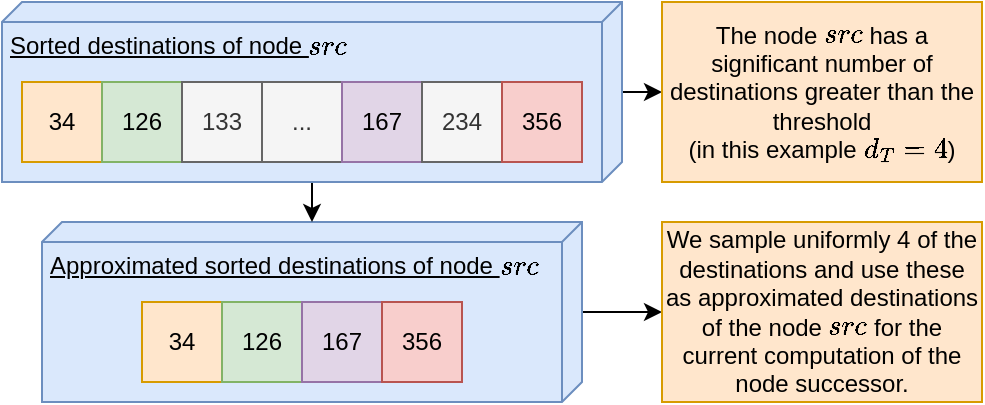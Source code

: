 <mxfile version="13.9.9" type="device"><diagram id="ZHqQR76KZ49ylPxTETEC" name="Pagina-1"><mxGraphModel dx="1298" dy="900" grid="1" gridSize="10" guides="1" tooltips="1" connect="1" arrows="1" fold="1" page="1" pageScale="1" pageWidth="827" pageHeight="1169" math="1" shadow="0"><root><mxCell id="0"/><mxCell id="1" parent="0"/><mxCell id="94XzBnpUHPwFegMCYZqI-34" style="edgeStyle=orthogonalEdgeStyle;curved=1;rounded=0;orthogonalLoop=1;jettySize=auto;html=1;" edge="1" parent="1" source="94XzBnpUHPwFegMCYZqI-31" target="94XzBnpUHPwFegMCYZqI-29"><mxGeometry relative="1" as="geometry"/></mxCell><mxCell id="94XzBnpUHPwFegMCYZqI-31" value="Approximated sorted destinations of node \(src\)" style="verticalAlign=top;align=left;spacingTop=8;spacingLeft=2;spacingRight=12;shape=cube;size=10;direction=south;fontStyle=4;html=1;fillColor=#dae8fc;strokeColor=#6c8ebf;" vertex="1" parent="1"><mxGeometry x="130" y="350" width="270" height="90" as="geometry"/></mxCell><mxCell id="94XzBnpUHPwFegMCYZqI-28" style="edgeStyle=orthogonalEdgeStyle;curved=1;rounded=0;orthogonalLoop=1;jettySize=auto;html=1;" edge="1" parent="1" source="94XzBnpUHPwFegMCYZqI-26" target="94XzBnpUHPwFegMCYZqI-22"><mxGeometry relative="1" as="geometry"/></mxCell><mxCell id="94XzBnpUHPwFegMCYZqI-33" style="edgeStyle=orthogonalEdgeStyle;curved=1;rounded=0;orthogonalLoop=1;jettySize=auto;html=1;" edge="1" parent="1" source="94XzBnpUHPwFegMCYZqI-26" target="94XzBnpUHPwFegMCYZqI-31"><mxGeometry relative="1" as="geometry"/></mxCell><mxCell id="94XzBnpUHPwFegMCYZqI-26" value="Sorted destinations of node \(src\)" style="verticalAlign=top;align=left;spacingTop=8;spacingLeft=2;spacingRight=12;shape=cube;size=10;direction=south;fontStyle=4;html=1;fillColor=#dae8fc;strokeColor=#6c8ebf;" vertex="1" parent="1"><mxGeometry x="110" y="240" width="310" height="90" as="geometry"/></mxCell><mxCell id="94XzBnpUHPwFegMCYZqI-1" value="34" style="rounded=0;whiteSpace=wrap;html=1;fillColor=#ffe6cc;strokeColor=#d79b00;" vertex="1" parent="1"><mxGeometry x="120" y="280" width="40" height="40" as="geometry"/></mxCell><mxCell id="94XzBnpUHPwFegMCYZqI-2" value="126" style="rounded=0;whiteSpace=wrap;html=1;fillColor=#d5e8d4;strokeColor=#82b366;" vertex="1" parent="1"><mxGeometry x="160" y="280" width="40" height="40" as="geometry"/></mxCell><mxCell id="94XzBnpUHPwFegMCYZqI-3" value="133" style="rounded=0;whiteSpace=wrap;html=1;fillColor=#f5f5f5;strokeColor=#666666;fontColor=#333333;" vertex="1" parent="1"><mxGeometry x="200" y="280" width="40" height="40" as="geometry"/></mxCell><mxCell id="94XzBnpUHPwFegMCYZqI-4" value="..." style="rounded=0;whiteSpace=wrap;html=1;fillColor=#f5f5f5;strokeColor=#666666;fontColor=#333333;" vertex="1" parent="1"><mxGeometry x="240" y="280" width="40" height="40" as="geometry"/></mxCell><mxCell id="94XzBnpUHPwFegMCYZqI-5" value="167" style="rounded=0;whiteSpace=wrap;html=1;fillColor=#e1d5e7;strokeColor=#9673a6;" vertex="1" parent="1"><mxGeometry x="280" y="280" width="40" height="40" as="geometry"/></mxCell><mxCell id="94XzBnpUHPwFegMCYZqI-6" value="234" style="rounded=0;whiteSpace=wrap;html=1;fillColor=#f5f5f5;strokeColor=#666666;fontColor=#333333;" vertex="1" parent="1"><mxGeometry x="320" y="280" width="40" height="40" as="geometry"/></mxCell><mxCell id="94XzBnpUHPwFegMCYZqI-7" value="356" style="rounded=0;whiteSpace=wrap;html=1;fillColor=#f8cecc;strokeColor=#b85450;" vertex="1" parent="1"><mxGeometry x="360" y="280" width="40" height="40" as="geometry"/></mxCell><mxCell id="94XzBnpUHPwFegMCYZqI-8" value="34" style="rounded=0;whiteSpace=wrap;html=1;fillColor=#ffe6cc;strokeColor=#d79b00;" vertex="1" parent="1"><mxGeometry x="180" y="390" width="40" height="40" as="geometry"/></mxCell><mxCell id="94XzBnpUHPwFegMCYZqI-9" value="126" style="rounded=0;whiteSpace=wrap;html=1;fillColor=#d5e8d4;strokeColor=#82b366;" vertex="1" parent="1"><mxGeometry x="220" y="390" width="40" height="40" as="geometry"/></mxCell><mxCell id="94XzBnpUHPwFegMCYZqI-12" value="167" style="rounded=0;whiteSpace=wrap;html=1;fillColor=#e1d5e7;strokeColor=#9673a6;" vertex="1" parent="1"><mxGeometry x="260" y="390" width="40" height="40" as="geometry"/></mxCell><mxCell id="94XzBnpUHPwFegMCYZqI-14" value="356" style="rounded=0;whiteSpace=wrap;html=1;fillColor=#f8cecc;strokeColor=#b85450;" vertex="1" parent="1"><mxGeometry x="300" y="390" width="40" height="40" as="geometry"/></mxCell><mxCell id="94XzBnpUHPwFegMCYZqI-22" value="The node \(src\) has a significant number of destinations greater than the threshold&lt;br&gt;(in this example \(d_T = 4\))" style="rounded=0;whiteSpace=wrap;html=1;fillColor=#ffe6cc;strokeColor=#d79b00;" vertex="1" parent="1"><mxGeometry x="440" y="240" width="160" height="90" as="geometry"/></mxCell><mxCell id="94XzBnpUHPwFegMCYZqI-29" value="We sample uniformly 4 of the destinations and use these as approximated destinations of the node \(src\) for the current computation of the node successor." style="rounded=0;whiteSpace=wrap;html=1;fillColor=#ffe6cc;strokeColor=#d79b00;" vertex="1" parent="1"><mxGeometry x="440" y="350" width="160" height="90" as="geometry"/></mxCell></root></mxGraphModel></diagram></mxfile>